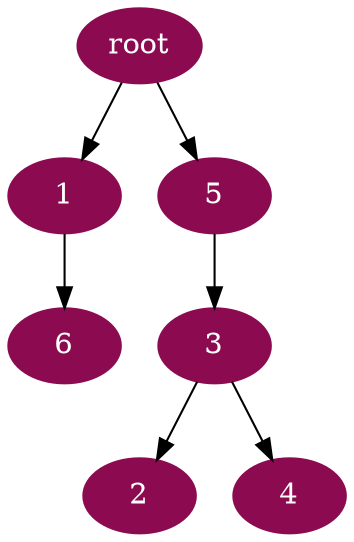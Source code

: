 digraph G {
node [color=deeppink4, style=filled, fontcolor=white];
"root" -> 1;
3 -> 2;
5 -> 3;
3 -> 4;
"root" -> 5;
1 -> 6;
}
